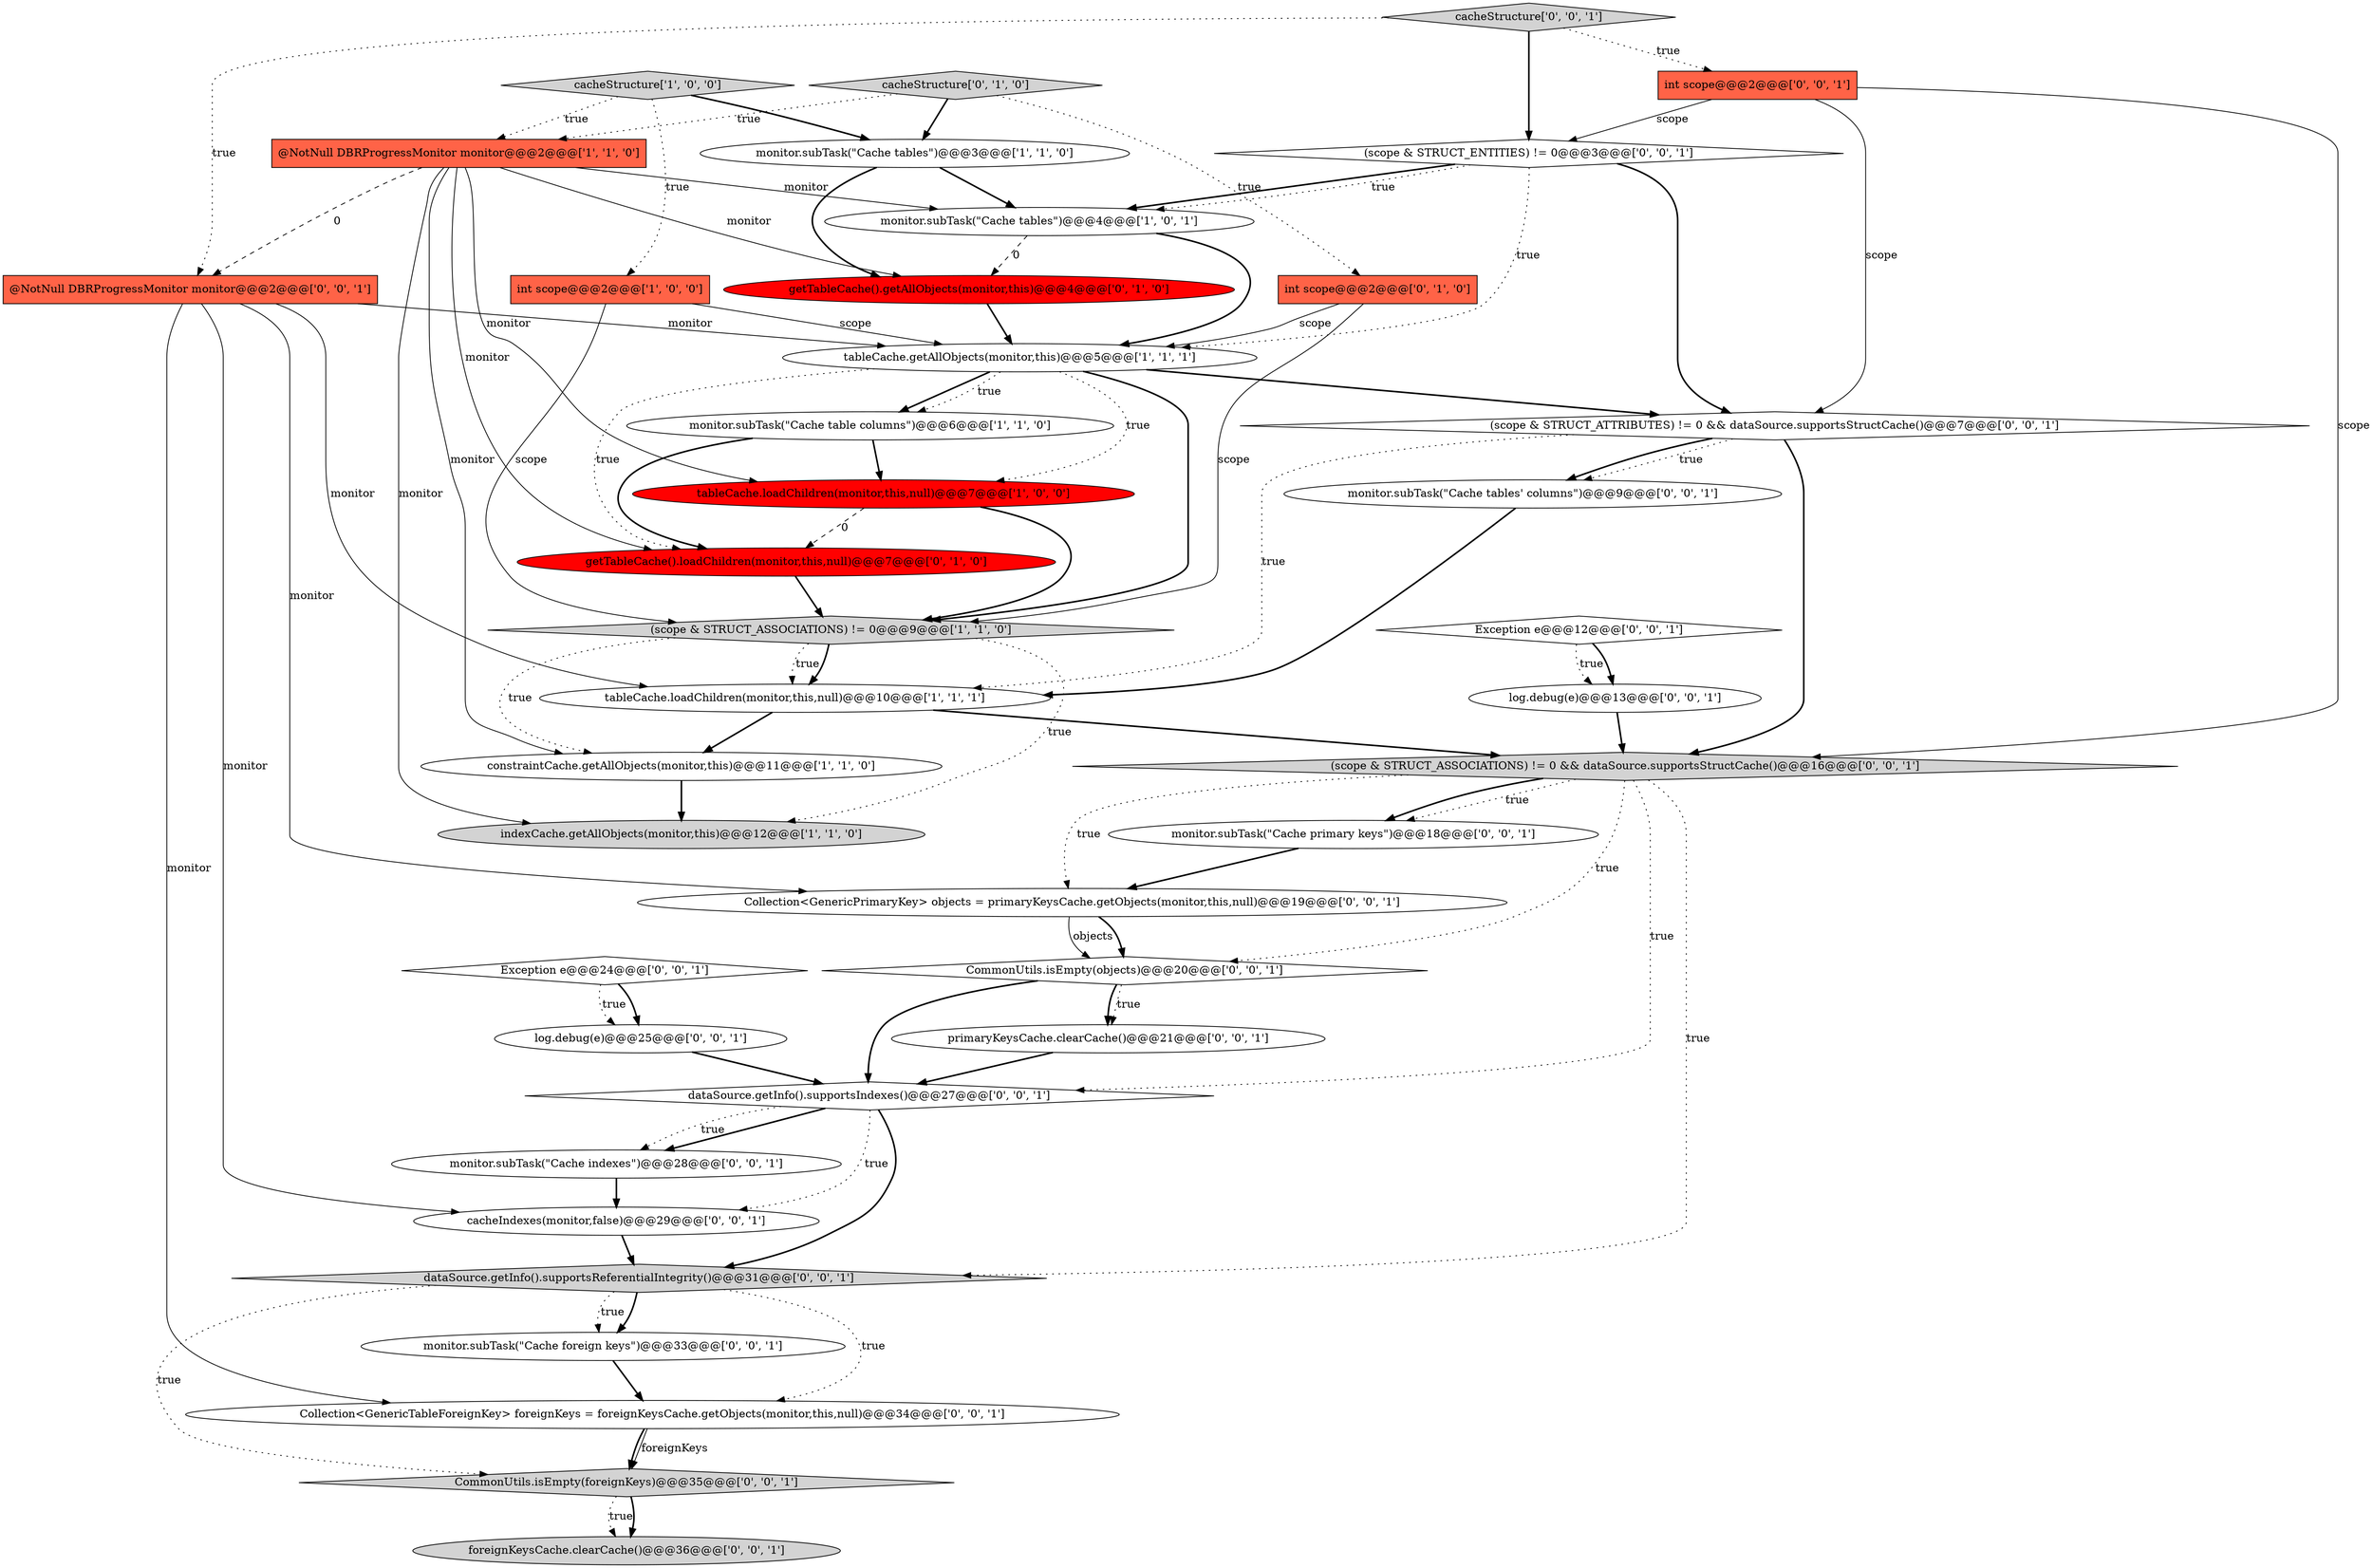 digraph {
9 [style = filled, label = "@NotNull DBRProgressMonitor monitor@@@2@@@['1', '1', '0']", fillcolor = tomato, shape = box image = "AAA0AAABBB1BBB"];
6 [style = filled, label = "tableCache.loadChildren(monitor,this,null)@@@7@@@['1', '0', '0']", fillcolor = red, shape = ellipse image = "AAA1AAABBB1BBB"];
8 [style = filled, label = "tableCache.getAllObjects(monitor,this)@@@5@@@['1', '1', '1']", fillcolor = white, shape = ellipse image = "AAA0AAABBB1BBB"];
17 [style = filled, label = "dataSource.getInfo().supportsIndexes()@@@27@@@['0', '0', '1']", fillcolor = white, shape = diamond image = "AAA0AAABBB3BBB"];
26 [style = filled, label = "(scope & STRUCT_ENTITIES) != 0@@@3@@@['0', '0', '1']", fillcolor = white, shape = diamond image = "AAA0AAABBB3BBB"];
10 [style = filled, label = "tableCache.loadChildren(monitor,this,null)@@@10@@@['1', '1', '1']", fillcolor = white, shape = ellipse image = "AAA0AAABBB1BBB"];
12 [style = filled, label = "int scope@@@2@@@['0', '1', '0']", fillcolor = tomato, shape = box image = "AAA0AAABBB2BBB"];
30 [style = filled, label = "log.debug(e)@@@25@@@['0', '0', '1']", fillcolor = white, shape = ellipse image = "AAA0AAABBB3BBB"];
20 [style = filled, label = "foreignKeysCache.clearCache()@@@36@@@['0', '0', '1']", fillcolor = lightgray, shape = ellipse image = "AAA0AAABBB3BBB"];
3 [style = filled, label = "int scope@@@2@@@['1', '0', '0']", fillcolor = tomato, shape = box image = "AAA0AAABBB1BBB"];
19 [style = filled, label = "monitor.subTask(\"Cache foreign keys\")@@@33@@@['0', '0', '1']", fillcolor = white, shape = ellipse image = "AAA0AAABBB3BBB"];
29 [style = filled, label = "cacheStructure['0', '0', '1']", fillcolor = lightgray, shape = diamond image = "AAA0AAABBB3BBB"];
27 [style = filled, label = "(scope & STRUCT_ATTRIBUTES) != 0 && dataSource.supportsStructCache()@@@7@@@['0', '0', '1']", fillcolor = white, shape = diamond image = "AAA0AAABBB3BBB"];
24 [style = filled, label = "monitor.subTask(\"Cache primary keys\")@@@18@@@['0', '0', '1']", fillcolor = white, shape = ellipse image = "AAA0AAABBB3BBB"];
35 [style = filled, label = "Exception e@@@12@@@['0', '0', '1']", fillcolor = white, shape = diamond image = "AAA0AAABBB3BBB"];
21 [style = filled, label = "Exception e@@@24@@@['0', '0', '1']", fillcolor = white, shape = diamond image = "AAA0AAABBB3BBB"];
0 [style = filled, label = "cacheStructure['1', '0', '0']", fillcolor = lightgray, shape = diamond image = "AAA0AAABBB1BBB"];
5 [style = filled, label = "monitor.subTask(\"Cache table columns\")@@@6@@@['1', '1', '0']", fillcolor = white, shape = ellipse image = "AAA0AAABBB1BBB"];
34 [style = filled, label = "monitor.subTask(\"Cache tables' columns\")@@@9@@@['0', '0', '1']", fillcolor = white, shape = ellipse image = "AAA0AAABBB3BBB"];
31 [style = filled, label = "cacheIndexes(monitor,false)@@@29@@@['0', '0', '1']", fillcolor = white, shape = ellipse image = "AAA0AAABBB3BBB"];
25 [style = filled, label = "dataSource.getInfo().supportsReferentialIntegrity()@@@31@@@['0', '0', '1']", fillcolor = lightgray, shape = diamond image = "AAA0AAABBB3BBB"];
18 [style = filled, label = "CommonUtils.isEmpty(foreignKeys)@@@35@@@['0', '0', '1']", fillcolor = lightgray, shape = diamond image = "AAA0AAABBB3BBB"];
2 [style = filled, label = "constraintCache.getAllObjects(monitor,this)@@@11@@@['1', '1', '0']", fillcolor = white, shape = ellipse image = "AAA0AAABBB1BBB"];
33 [style = filled, label = "(scope & STRUCT_ASSOCIATIONS) != 0 && dataSource.supportsStructCache()@@@16@@@['0', '0', '1']", fillcolor = lightgray, shape = diamond image = "AAA0AAABBB3BBB"];
23 [style = filled, label = "primaryKeysCache.clearCache()@@@21@@@['0', '0', '1']", fillcolor = white, shape = ellipse image = "AAA0AAABBB3BBB"];
13 [style = filled, label = "getTableCache().getAllObjects(monitor,this)@@@4@@@['0', '1', '0']", fillcolor = red, shape = ellipse image = "AAA1AAABBB2BBB"];
1 [style = filled, label = "monitor.subTask(\"Cache tables\")@@@4@@@['1', '0', '1']", fillcolor = white, shape = ellipse image = "AAA0AAABBB1BBB"];
38 [style = filled, label = "Collection<GenericPrimaryKey> objects = primaryKeysCache.getObjects(monitor,this,null)@@@19@@@['0', '0', '1']", fillcolor = white, shape = ellipse image = "AAA0AAABBB3BBB"];
36 [style = filled, label = "monitor.subTask(\"Cache indexes\")@@@28@@@['0', '0', '1']", fillcolor = white, shape = ellipse image = "AAA0AAABBB3BBB"];
16 [style = filled, label = "int scope@@@2@@@['0', '0', '1']", fillcolor = tomato, shape = box image = "AAA0AAABBB3BBB"];
28 [style = filled, label = "@NotNull DBRProgressMonitor monitor@@@2@@@['0', '0', '1']", fillcolor = tomato, shape = box image = "AAA0AAABBB3BBB"];
15 [style = filled, label = "cacheStructure['0', '1', '0']", fillcolor = lightgray, shape = diamond image = "AAA0AAABBB2BBB"];
22 [style = filled, label = "log.debug(e)@@@13@@@['0', '0', '1']", fillcolor = white, shape = ellipse image = "AAA0AAABBB3BBB"];
4 [style = filled, label = "monitor.subTask(\"Cache tables\")@@@3@@@['1', '1', '0']", fillcolor = white, shape = ellipse image = "AAA0AAABBB1BBB"];
11 [style = filled, label = "(scope & STRUCT_ASSOCIATIONS) != 0@@@9@@@['1', '1', '0']", fillcolor = lightgray, shape = diamond image = "AAA0AAABBB1BBB"];
7 [style = filled, label = "indexCache.getAllObjects(monitor,this)@@@12@@@['1', '1', '0']", fillcolor = lightgray, shape = ellipse image = "AAA0AAABBB1BBB"];
37 [style = filled, label = "Collection<GenericTableForeignKey> foreignKeys = foreignKeysCache.getObjects(monitor,this,null)@@@34@@@['0', '0', '1']", fillcolor = white, shape = ellipse image = "AAA0AAABBB3BBB"];
32 [style = filled, label = "CommonUtils.isEmpty(objects)@@@20@@@['0', '0', '1']", fillcolor = white, shape = diamond image = "AAA0AAABBB3BBB"];
14 [style = filled, label = "getTableCache().loadChildren(monitor,this,null)@@@7@@@['0', '1', '0']", fillcolor = red, shape = ellipse image = "AAA1AAABBB2BBB"];
12->8 [style = solid, label="scope"];
9->13 [style = solid, label="monitor"];
17->25 [style = bold, label=""];
32->23 [style = bold, label=""];
12->11 [style = solid, label="scope"];
28->31 [style = solid, label="monitor"];
28->37 [style = solid, label="monitor"];
9->14 [style = solid, label="monitor"];
21->30 [style = bold, label=""];
18->20 [style = dotted, label="true"];
9->6 [style = solid, label="monitor"];
15->9 [style = dotted, label="true"];
25->18 [style = dotted, label="true"];
17->36 [style = bold, label=""];
11->2 [style = dotted, label="true"];
6->11 [style = bold, label=""];
25->19 [style = bold, label=""];
23->17 [style = bold, label=""];
27->33 [style = bold, label=""];
0->3 [style = dotted, label="true"];
35->22 [style = dotted, label="true"];
8->27 [style = bold, label=""];
8->11 [style = bold, label=""];
14->11 [style = bold, label=""];
25->19 [style = dotted, label="true"];
29->16 [style = dotted, label="true"];
11->7 [style = dotted, label="true"];
38->32 [style = solid, label="objects"];
22->33 [style = bold, label=""];
33->32 [style = dotted, label="true"];
11->10 [style = dotted, label="true"];
26->1 [style = bold, label=""];
36->31 [style = bold, label=""];
9->7 [style = solid, label="monitor"];
24->38 [style = bold, label=""];
19->37 [style = bold, label=""];
38->32 [style = bold, label=""];
29->26 [style = bold, label=""];
16->33 [style = solid, label="scope"];
26->27 [style = bold, label=""];
18->20 [style = bold, label=""];
37->18 [style = solid, label="foreignKeys"];
5->6 [style = bold, label=""];
21->30 [style = dotted, label="true"];
8->14 [style = dotted, label="true"];
26->1 [style = dotted, label="true"];
15->12 [style = dotted, label="true"];
10->2 [style = bold, label=""];
33->38 [style = dotted, label="true"];
32->17 [style = bold, label=""];
26->8 [style = dotted, label="true"];
31->25 [style = bold, label=""];
1->8 [style = bold, label=""];
30->17 [style = bold, label=""];
16->26 [style = solid, label="scope"];
4->13 [style = bold, label=""];
28->8 [style = solid, label="monitor"];
33->17 [style = dotted, label="true"];
33->25 [style = dotted, label="true"];
27->34 [style = bold, label=""];
8->6 [style = dotted, label="true"];
29->28 [style = dotted, label="true"];
11->10 [style = bold, label=""];
33->24 [style = bold, label=""];
33->24 [style = dotted, label="true"];
4->1 [style = bold, label=""];
10->33 [style = bold, label=""];
17->36 [style = dotted, label="true"];
0->9 [style = dotted, label="true"];
3->11 [style = solid, label="scope"];
16->27 [style = solid, label="scope"];
25->37 [style = dotted, label="true"];
28->38 [style = solid, label="monitor"];
27->34 [style = dotted, label="true"];
32->23 [style = dotted, label="true"];
35->22 [style = bold, label=""];
9->28 [style = dashed, label="0"];
27->10 [style = dotted, label="true"];
5->14 [style = bold, label=""];
6->14 [style = dashed, label="0"];
34->10 [style = bold, label=""];
1->13 [style = dashed, label="0"];
17->31 [style = dotted, label="true"];
8->5 [style = bold, label=""];
8->5 [style = dotted, label="true"];
0->4 [style = bold, label=""];
15->4 [style = bold, label=""];
9->1 [style = solid, label="monitor"];
37->18 [style = bold, label=""];
28->10 [style = solid, label="monitor"];
2->7 [style = bold, label=""];
13->8 [style = bold, label=""];
3->8 [style = solid, label="scope"];
9->2 [style = solid, label="monitor"];
}
